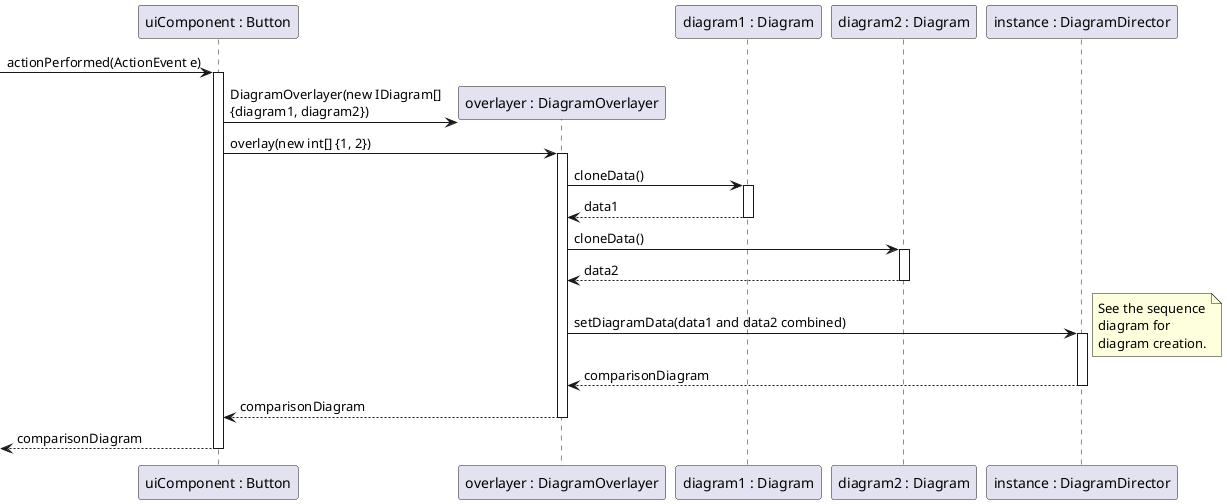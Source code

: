 @startuml DiagramComparison
participant "uiComponent : Button" as Button
participant "overlayer : DiagramOverlayer" as DiagramOverlayer
participant "diagram1 : Diagram" as Diagram1
participant "diagram2 : Diagram" as Diagram2
participant "instance : DiagramDirector" as DiagramDirector
-> Button ++: actionPerformed(ActionEvent e)
Button -> DiagramOverlayer **: DiagramOverlayer(new IDiagram[]\n{diagram1, diagram2})
Button -> DiagramOverlayer ++: overlay(new int[] {1, 2})
DiagramOverlayer -> Diagram1 ++: cloneData()
return data1
DiagramOverlayer -> Diagram2 ++: cloneData()
return data2
DiagramOverlayer -> DiagramDirector ++: setDiagramData(data1 and data2 combined)
note right
See the sequence
diagram for
diagram creation.
end note
return comparisonDiagram
return comparisonDiagram
return comparisonDiagram
@enduml